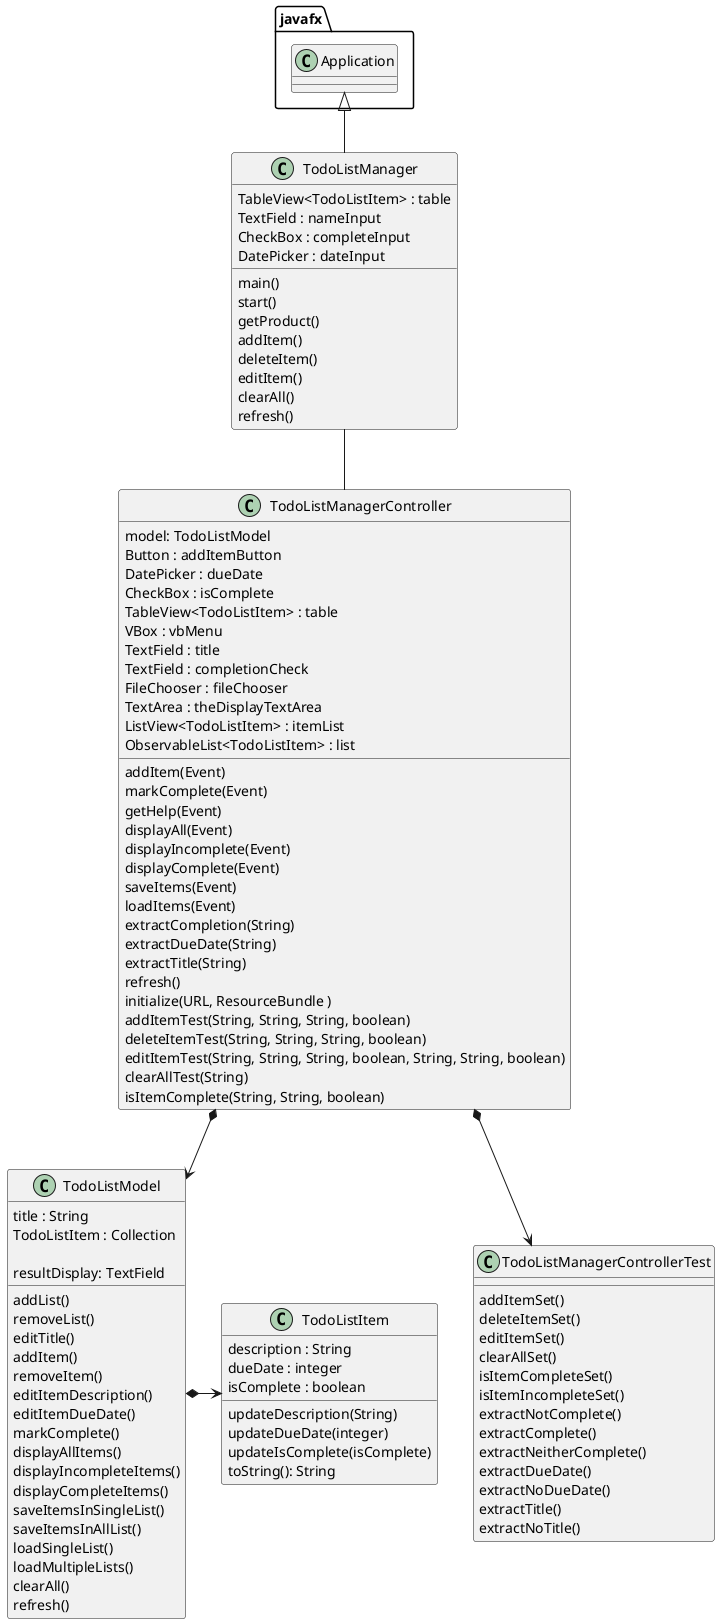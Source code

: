 @startuml
'https://plantuml.com/class-diagram

class TodoListManager {
    main()
    start()

    TableView<TodoListItem> : table
    TextField : nameInput
    CheckBox : completeInput
    DatePicker : dateInput

    getProduct()
    addItem()
    deleteItem()
    editItem()
    clearAll()
    refresh()
}
class TodoListManagerController {
    model: TodoListModel
    'GUI event handlers'
    Button : addItemButton
    DatePicker : dueDate
    CheckBox : isComplete
    TableView<TodoListItem> : table
    VBox : vbMenu
    TextField : title
    TextField : completionCheck
    FileChooser : fileChooser
    TextArea : theDisplayTextArea
    ListView<TodoListItem> : itemList
    ObservableList<TodoListItem> : list

    addItem(Event)
    markComplete(Event)
    getHelp(Event)
    displayAll(Event)
    displayIncomplete(Event)
    displayComplete(Event)
    saveItems(Event)
    loadItems(Event)
    extractCompletion(String)
    extractDueDate(String)
    extractTitle(String)
    refresh()
    initialize(URL, ResourceBundle )
    addItemTest(String, String, String, boolean)
    deleteItemTest(String, String, String, boolean)
    editItemTest(String, String, String, boolean, String, String, boolean)
    clearAllTest(String)
    isItemComplete(String, String, boolean)
}
class TodoListModel {
    title : String
    TodoListItem : Collection

    resultDisplay: TextField
    addList()
    removeList()
    editTitle()
    addItem()
    removeItem()
    editItemDescription()
    editItemDueDate()
    markComplete()
    displayAllItems()
    displayIncompleteItems()
    displayCompleteItems()
    saveItemsInSingleList()
    saveItemsInAllList()
    loadSingleList()
    loadMultipleLists()
    clearAll()
    refresh()
}
class TodoListManagerControllerTest{
    addItemSet()
    deleteItemSet()
    editItemSet()
    clearAllSet()
    isItemCompleteSet()
    isItemIncompleteSet()
    extractNotComplete()
    extractComplete()
    extractNeitherComplete()
    extractDueDate()
    extractNoDueDate()
    extractTitle()
    extractNoTitle()
}
class TodoListItem {
    description : String
    dueDate : integer
    isComplete : boolean

    updateDescription(String)
    updateDueDate(integer)
    updateIsComplete(isComplete)
    toString(): String
}

javafx.Application <|-- TodoListManager
TodoListManager -- TodoListManagerController
TodoListManagerController *--> TodoListModel
TodoListManagerController *--> TodoListManagerControllerTest
TodoListModel *-> TodoListItem

@enduml